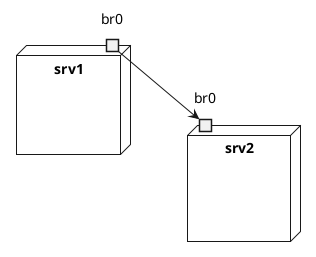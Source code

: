 {
  "sha1": "8qofq7lohg7nbanxaazd1ew2htqqkyn",
  "insertion": {
    "when": "2024-05-30T20:48:21.494Z",
    "url": "https://github.com/plantuml/plantuml/discussions/1325",
    "user": "plantuml@gmail.com"
  }
}
@startuml
set separator .

node srv1 {
 portin br0
}

node srv2 {
 portin br0
}

srv1.br0 --> srv2.br0
@enduml
